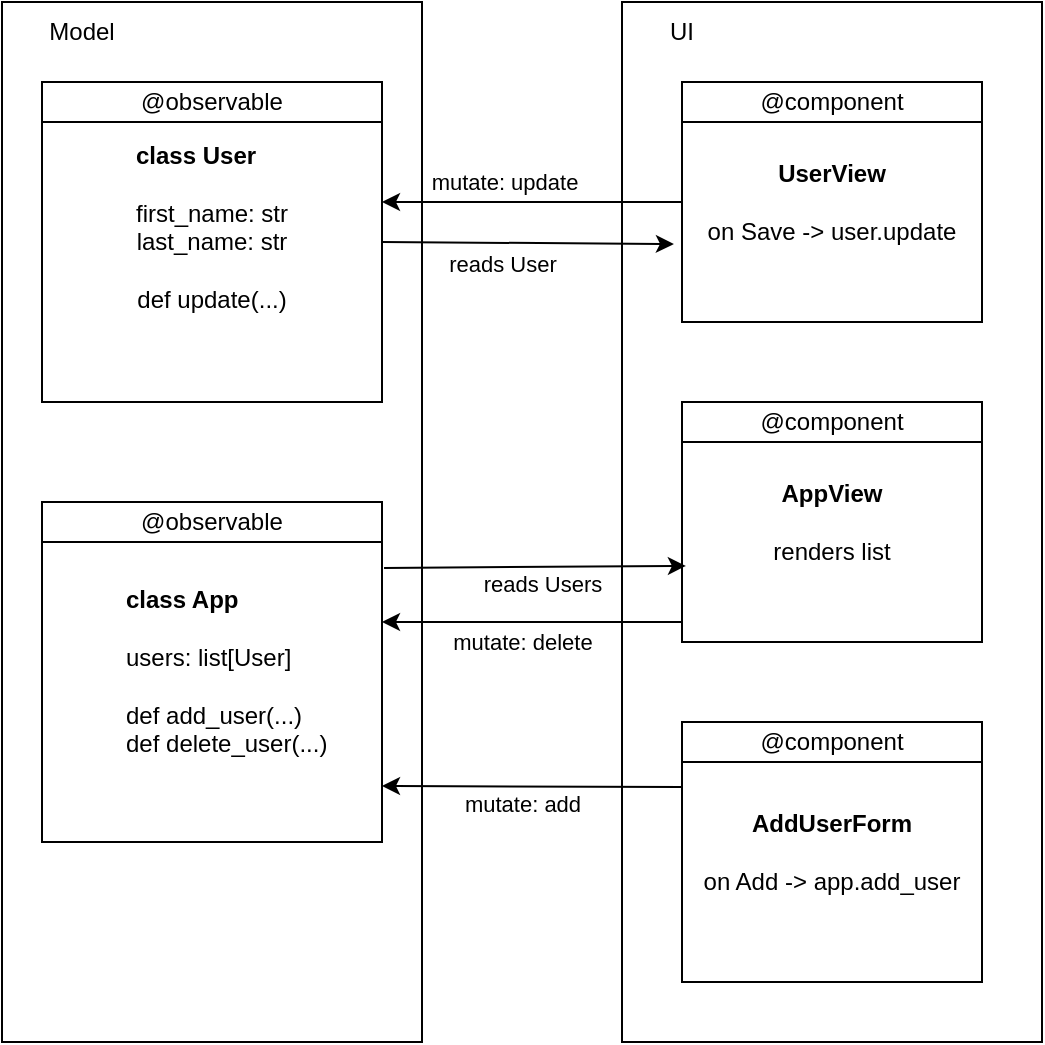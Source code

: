 <mxfile version="28.1.2">
  <diagram name="Page-1" id="Mg7rhHNnTGI0UT57NMPE">
    <mxGraphModel dx="1216" dy="811" grid="1" gridSize="10" guides="1" tooltips="1" connect="1" arrows="1" fold="1" page="1" pageScale="1" pageWidth="850" pageHeight="1100" math="0" shadow="0">
      <root>
        <mxCell id="0" />
        <mxCell id="1" parent="0" />
        <mxCell id="60M6SaybTWxL_RT3a8J9-21" value="" style="group" vertex="1" connectable="0" parent="1">
          <mxGeometry x="370" y="30" width="210" height="520" as="geometry" />
        </mxCell>
        <mxCell id="60M6SaybTWxL_RT3a8J9-14" value="" style="rounded=0;whiteSpace=wrap;html=1;" vertex="1" parent="60M6SaybTWxL_RT3a8J9-21">
          <mxGeometry width="210" height="520" as="geometry" />
        </mxCell>
        <mxCell id="60M6SaybTWxL_RT3a8J9-5" value="&lt;b&gt;UserView&lt;/b&gt;&lt;div&gt;&lt;br&gt;&lt;/div&gt;&lt;div&gt;on Save -&amp;gt; user.update&lt;/div&gt;" style="rounded=0;whiteSpace=wrap;html=1;" vertex="1" parent="60M6SaybTWxL_RT3a8J9-21">
          <mxGeometry x="30" y="40" width="150" height="120" as="geometry" />
        </mxCell>
        <mxCell id="60M6SaybTWxL_RT3a8J9-6" value="&lt;b&gt;AppView&lt;/b&gt;&lt;div&gt;&lt;br&gt;&lt;/div&gt;&lt;div&gt;renders list&lt;/div&gt;" style="rounded=0;whiteSpace=wrap;html=1;" vertex="1" parent="60M6SaybTWxL_RT3a8J9-21">
          <mxGeometry x="30" y="200" width="150" height="120" as="geometry" />
        </mxCell>
        <mxCell id="60M6SaybTWxL_RT3a8J9-7" value="&lt;b&gt;AddUserForm&lt;/b&gt;&lt;div&gt;&lt;b&gt;&lt;br&gt;&lt;/b&gt;&lt;/div&gt;&lt;div&gt;on Add -&amp;gt; app.add_user&lt;/div&gt;" style="rounded=0;whiteSpace=wrap;html=1;" vertex="1" parent="60M6SaybTWxL_RT3a8J9-21">
          <mxGeometry x="30" y="360" width="150" height="130" as="geometry" />
        </mxCell>
        <mxCell id="60M6SaybTWxL_RT3a8J9-15" value="UI" style="text;html=1;align=center;verticalAlign=middle;whiteSpace=wrap;rounded=0;" vertex="1" parent="60M6SaybTWxL_RT3a8J9-21">
          <mxGeometry width="60" height="30" as="geometry" />
        </mxCell>
        <mxCell id="60M6SaybTWxL_RT3a8J9-16" value="@component" style="rounded=0;whiteSpace=wrap;html=1;" vertex="1" parent="60M6SaybTWxL_RT3a8J9-21">
          <mxGeometry x="30" y="40" width="150" height="20" as="geometry" />
        </mxCell>
        <mxCell id="60M6SaybTWxL_RT3a8J9-17" value="@component" style="rounded=0;whiteSpace=wrap;html=1;" vertex="1" parent="60M6SaybTWxL_RT3a8J9-21">
          <mxGeometry x="30" y="200" width="150" height="20" as="geometry" />
        </mxCell>
        <mxCell id="60M6SaybTWxL_RT3a8J9-18" value="@component" style="rounded=0;whiteSpace=wrap;html=1;" vertex="1" parent="60M6SaybTWxL_RT3a8J9-21">
          <mxGeometry x="30" y="360" width="150" height="20" as="geometry" />
        </mxCell>
        <mxCell id="60M6SaybTWxL_RT3a8J9-22" value="" style="group" vertex="1" connectable="0" parent="1">
          <mxGeometry x="60" y="30" width="210" height="520" as="geometry" />
        </mxCell>
        <mxCell id="60M6SaybTWxL_RT3a8J9-10" value="" style="rounded=0;whiteSpace=wrap;html=1;" vertex="1" parent="60M6SaybTWxL_RT3a8J9-22">
          <mxGeometry width="210" height="520" as="geometry" />
        </mxCell>
        <mxCell id="60M6SaybTWxL_RT3a8J9-2" value="&lt;div style=&quot;text-align: left;&quot;&gt;&lt;span style=&quot;background-color: transparent; color: light-dark(rgb(0, 0, 0), rgb(255, 255, 255));&quot;&gt;&lt;b&gt;class User&lt;/b&gt;&lt;/span&gt;&lt;/div&gt;&lt;div style=&quot;text-align: left;&quot;&gt;&lt;span style=&quot;background-color: transparent; color: light-dark(rgb(0, 0, 0), rgb(255, 255, 255));&quot;&gt;&lt;b&gt;&lt;br&gt;&lt;/b&gt;&lt;/span&gt;&lt;/div&gt;&lt;div&gt;first_name: str&lt;/div&gt;&lt;div&gt;last_name: str&lt;/div&gt;&lt;div&gt;&lt;br&gt;&lt;/div&gt;&lt;div&gt;def update(...)&lt;/div&gt;&lt;div&gt;&lt;div&gt;&lt;br&gt;&lt;/div&gt;&lt;/div&gt;" style="rounded=0;whiteSpace=wrap;html=1;" vertex="1" parent="60M6SaybTWxL_RT3a8J9-22">
          <mxGeometry x="20" y="40" width="170" height="160" as="geometry" />
        </mxCell>
        <mxCell id="60M6SaybTWxL_RT3a8J9-11" value="Model" style="text;html=1;align=center;verticalAlign=middle;whiteSpace=wrap;rounded=0;" vertex="1" parent="60M6SaybTWxL_RT3a8J9-22">
          <mxGeometry x="10" width="60" height="30" as="geometry" />
        </mxCell>
        <mxCell id="60M6SaybTWxL_RT3a8J9-12" value="@observable" style="rounded=0;whiteSpace=wrap;html=1;" vertex="1" parent="60M6SaybTWxL_RT3a8J9-22">
          <mxGeometry x="20" y="40" width="170" height="20" as="geometry" />
        </mxCell>
        <mxCell id="60M6SaybTWxL_RT3a8J9-28" value="" style="group" vertex="1" connectable="0" parent="60M6SaybTWxL_RT3a8J9-22">
          <mxGeometry x="20" y="250" width="170" height="170" as="geometry" />
        </mxCell>
        <mxCell id="60M6SaybTWxL_RT3a8J9-3" value="&lt;blockquote style=&quot;margin: 0 0 0 40px; border: none; padding: 0px;&quot;&gt;&lt;b&gt;class App&lt;/b&gt;&lt;div&gt;&lt;br&gt;&lt;/div&gt;&lt;div&gt;users: list[User]&lt;/div&gt;&lt;div&gt;&lt;br&gt;&lt;/div&gt;&lt;div&gt;def add_user(...)&lt;/div&gt;&lt;div&gt;def delete_user(...)&lt;/div&gt;&lt;/blockquote&gt;" style="rounded=0;whiteSpace=wrap;html=1;align=left;" vertex="1" parent="60M6SaybTWxL_RT3a8J9-28">
          <mxGeometry width="170" height="170" as="geometry" />
        </mxCell>
        <mxCell id="60M6SaybTWxL_RT3a8J9-13" value="@observable" style="rounded=0;whiteSpace=wrap;html=1;" vertex="1" parent="60M6SaybTWxL_RT3a8J9-28">
          <mxGeometry width="170" height="20" as="geometry" />
        </mxCell>
        <mxCell id="60M6SaybTWxL_RT3a8J9-23" value="" style="endArrow=classic;html=1;rounded=0;exitX=1;exitY=0.5;exitDx=0;exitDy=0;entryX=-0.027;entryY=0.675;entryDx=0;entryDy=0;entryPerimeter=0;" edge="1" parent="1" source="60M6SaybTWxL_RT3a8J9-2" target="60M6SaybTWxL_RT3a8J9-5">
          <mxGeometry width="50" height="50" relative="1" as="geometry">
            <mxPoint x="520" y="460" as="sourcePoint" />
            <mxPoint x="420" y="159" as="targetPoint" />
          </mxGeometry>
        </mxCell>
        <mxCell id="60M6SaybTWxL_RT3a8J9-24" value="reads User" style="edgeLabel;html=1;align=center;verticalAlign=middle;resizable=0;points=[];" vertex="1" connectable="0" parent="60M6SaybTWxL_RT3a8J9-23">
          <mxGeometry x="-0.306" relative="1" as="geometry">
            <mxPoint x="9" y="10" as="offset" />
          </mxGeometry>
        </mxCell>
        <mxCell id="60M6SaybTWxL_RT3a8J9-25" value="" style="endArrow=classic;html=1;rounded=0;" edge="1" parent="1">
          <mxGeometry width="50" height="50" relative="1" as="geometry">
            <mxPoint x="400" y="340" as="sourcePoint" />
            <mxPoint x="250" y="340" as="targetPoint" />
          </mxGeometry>
        </mxCell>
        <mxCell id="60M6SaybTWxL_RT3a8J9-30" value="mutate: delete" style="edgeLabel;html=1;align=center;verticalAlign=middle;resizable=0;points=[];" vertex="1" connectable="0" parent="60M6SaybTWxL_RT3a8J9-25">
          <mxGeometry x="0.173" relative="1" as="geometry">
            <mxPoint x="8" y="10" as="offset" />
          </mxGeometry>
        </mxCell>
        <mxCell id="60M6SaybTWxL_RT3a8J9-26" style="edgeStyle=orthogonalEdgeStyle;rounded=0;orthogonalLoop=1;jettySize=auto;html=1;exitX=0;exitY=0.5;exitDx=0;exitDy=0;entryX=1;entryY=0.375;entryDx=0;entryDy=0;entryPerimeter=0;" edge="1" parent="1" source="60M6SaybTWxL_RT3a8J9-5" target="60M6SaybTWxL_RT3a8J9-2">
          <mxGeometry relative="1" as="geometry" />
        </mxCell>
        <mxCell id="60M6SaybTWxL_RT3a8J9-27" value="mutate: update" style="edgeLabel;html=1;align=center;verticalAlign=middle;resizable=0;points=[];" vertex="1" connectable="0" parent="60M6SaybTWxL_RT3a8J9-26">
          <mxGeometry x="0.188" relative="1" as="geometry">
            <mxPoint y="-10" as="offset" />
          </mxGeometry>
        </mxCell>
        <mxCell id="60M6SaybTWxL_RT3a8J9-29" value="" style="endArrow=classic;html=1;rounded=0;exitX=1.006;exitY=0.194;exitDx=0;exitDy=0;exitPerimeter=0;entryX=0.013;entryY=0.683;entryDx=0;entryDy=0;entryPerimeter=0;" edge="1" parent="1" source="60M6SaybTWxL_RT3a8J9-3" target="60M6SaybTWxL_RT3a8J9-6">
          <mxGeometry width="50" height="50" relative="1" as="geometry">
            <mxPoint x="560" y="460" as="sourcePoint" />
            <mxPoint x="600" y="420" as="targetPoint" />
          </mxGeometry>
        </mxCell>
        <mxCell id="60M6SaybTWxL_RT3a8J9-31" value="reads Users" style="edgeLabel;html=1;align=center;verticalAlign=middle;resizable=0;points=[];" vertex="1" connectable="0" parent="60M6SaybTWxL_RT3a8J9-29">
          <mxGeometry x="0.285" y="-4" relative="1" as="geometry">
            <mxPoint x="-18" y="4" as="offset" />
          </mxGeometry>
        </mxCell>
        <mxCell id="60M6SaybTWxL_RT3a8J9-32" value="" style="endArrow=classic;html=1;rounded=0;exitX=0;exitY=0.25;exitDx=0;exitDy=0;" edge="1" parent="1" source="60M6SaybTWxL_RT3a8J9-7">
          <mxGeometry width="50" height="50" relative="1" as="geometry">
            <mxPoint x="560" y="460" as="sourcePoint" />
            <mxPoint x="250" y="422" as="targetPoint" />
            <Array as="points" />
          </mxGeometry>
        </mxCell>
        <mxCell id="60M6SaybTWxL_RT3a8J9-33" value="mutate: add" style="edgeLabel;html=1;align=center;verticalAlign=middle;resizable=0;points=[];" vertex="1" connectable="0" parent="60M6SaybTWxL_RT3a8J9-32">
          <mxGeometry x="-0.173" y="1" relative="1" as="geometry">
            <mxPoint x="-18" y="7" as="offset" />
          </mxGeometry>
        </mxCell>
      </root>
    </mxGraphModel>
  </diagram>
</mxfile>
